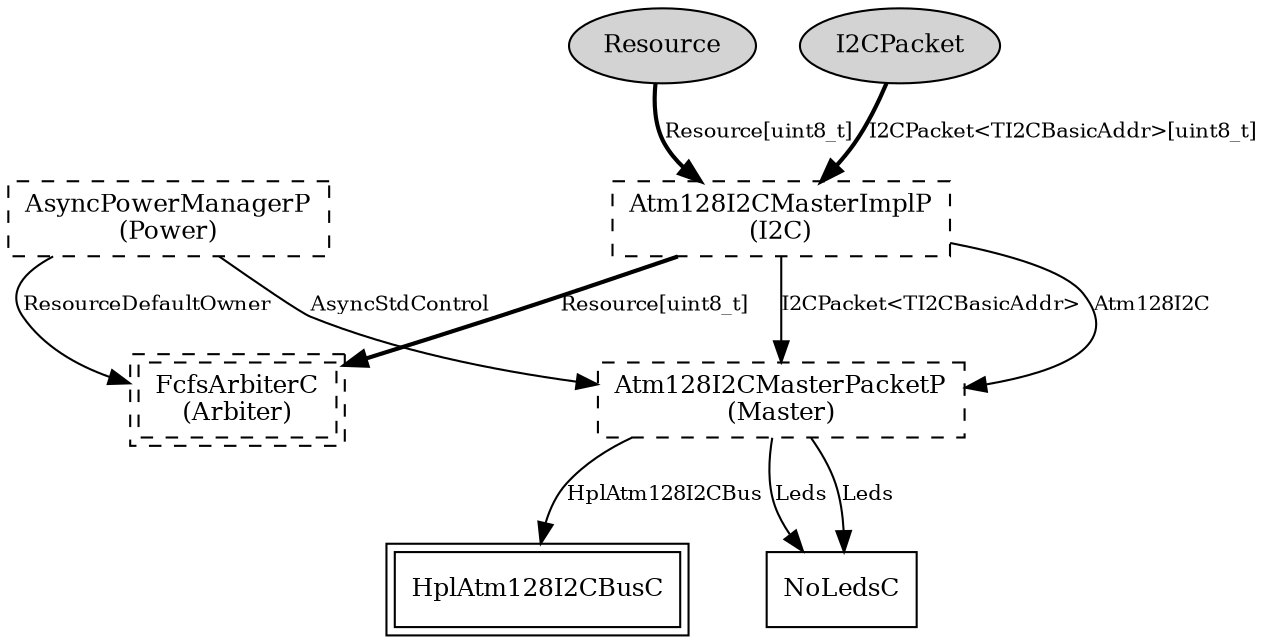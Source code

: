 digraph "tos.chips.atm128.i2c.Atm128I2CMasterP" {
  n0x40de5260 [shape=ellipse, style=filled, label="Resource", fontsize=12];
  "Atm128I2CMasterP.I2C" [fontsize=12, shape=box, style=dashed, label="Atm128I2CMasterImplP\n(I2C)", URL="../chtml/tos.chips.atm128.i2c.Atm128I2CMasterImplP.html"];
  n0x40de5d98 [shape=ellipse, style=filled, label="I2CPacket", fontsize=12];
  "Atm128I2CMasterP.I2C" [fontsize=12, shape=box, style=dashed, label="Atm128I2CMasterImplP\n(I2C)", URL="../chtml/tos.chips.atm128.i2c.Atm128I2CMasterImplP.html"];
  "Atm128I2CMasterP.I2C" [fontsize=12, shape=box, style=dashed, label="Atm128I2CMasterImplP\n(I2C)", URL="../chtml/tos.chips.atm128.i2c.Atm128I2CMasterImplP.html"];
  "Atm128I2CMasterP.Arbiter" [fontsize=12, shape=box,peripheries=2, style=dashed, label="FcfsArbiterC\n(Arbiter)", URL="../chtml/tos.system.FcfsArbiterC.html"];
  "Atm128I2CMasterP.I2C" [fontsize=12, shape=box, style=dashed, label="Atm128I2CMasterImplP\n(I2C)", URL="../chtml/tos.chips.atm128.i2c.Atm128I2CMasterImplP.html"];
  "Atm128I2CMasterP.Master" [fontsize=12, shape=box, style=dashed, label="Atm128I2CMasterPacketP\n(Master)", URL="../chtml/tos.chips.atm128.i2c.Atm128I2CMasterPacketP.html"];
  "Atm128I2CMasterP.I2C" [fontsize=12, shape=box, style=dashed, label="Atm128I2CMasterImplP\n(I2C)", URL="../chtml/tos.chips.atm128.i2c.Atm128I2CMasterImplP.html"];
  "Atm128I2CMasterP.Master" [fontsize=12, shape=box, style=dashed, label="Atm128I2CMasterPacketP\n(Master)", URL="../chtml/tos.chips.atm128.i2c.Atm128I2CMasterPacketP.html"];
  "Atm128I2CMasterP.Power" [fontsize=12, shape=box, style=dashed, label="AsyncPowerManagerP\n(Power)", URL="../chtml/tos.lib.power.AsyncPowerManagerP.html"];
  "Atm128I2CMasterP.Master" [fontsize=12, shape=box, style=dashed, label="Atm128I2CMasterPacketP\n(Master)", URL="../chtml/tos.chips.atm128.i2c.Atm128I2CMasterPacketP.html"];
  "Atm128I2CMasterP.Power" [fontsize=12, shape=box, style=dashed, label="AsyncPowerManagerP\n(Power)", URL="../chtml/tos.lib.power.AsyncPowerManagerP.html"];
  "Atm128I2CMasterP.Arbiter" [fontsize=12, shape=box,peripheries=2, style=dashed, label="FcfsArbiterC\n(Arbiter)", URL="../chtml/tos.system.FcfsArbiterC.html"];
  "Atm128I2CMasterP.Master" [fontsize=12, shape=box, style=dashed, label="Atm128I2CMasterPacketP\n(Master)", URL="../chtml/tos.chips.atm128.i2c.Atm128I2CMasterPacketP.html"];
  "HplAtm128I2CBusC" [fontsize=12, shape=box,peripheries=2, URL="../chtml/tos.chips.atm128rfa1.i2c.HplAtm128I2CBusC.html"];
  "Atm128I2CMasterP.Master" [fontsize=12, shape=box, style=dashed, label="Atm128I2CMasterPacketP\n(Master)", URL="../chtml/tos.chips.atm128.i2c.Atm128I2CMasterPacketP.html"];
  "NoLedsC" [fontsize=12, shape=box, URL="../chtml/tos.platforms.ucmini.NoLedsC.html"];
  "Atm128I2CMasterP.Master" [fontsize=12, shape=box, style=dashed, label="Atm128I2CMasterPacketP\n(Master)", URL="../chtml/tos.chips.atm128.i2c.Atm128I2CMasterPacketP.html"];
  "n0x40de5260" -> "Atm128I2CMasterP.I2C" [label="Resource[uint8_t]", style=bold, URL="../ihtml/tos.interfaces.Resource.html", fontsize=10];
  "n0x40de5d98" -> "Atm128I2CMasterP.I2C" [label="I2CPacket<TI2CBasicAddr>[uint8_t]", style=bold, URL="../ihtml/tos.interfaces.I2CPacket.html", fontsize=10];
  "Atm128I2CMasterP.I2C" -> "Atm128I2CMasterP.Arbiter" [label="Resource[uint8_t]", style=bold, URL="../ihtml/tos.interfaces.Resource.html", fontsize=10];
  "Atm128I2CMasterP.I2C" -> "Atm128I2CMasterP.Master" [label="I2CPacket<TI2CBasicAddr>", URL="../ihtml/tos.interfaces.I2CPacket.html", fontsize=10];
  "Atm128I2CMasterP.I2C" -> "Atm128I2CMasterP.Master" [label="Atm128I2C", URL="../ihtml/tos.chips.atm128.i2c.Atm128I2C.html", fontsize=10];
  "Atm128I2CMasterP.Power" -> "Atm128I2CMasterP.Master" [label="AsyncStdControl", URL="../ihtml/tos.interfaces.AsyncStdControl.html", fontsize=10];
  "Atm128I2CMasterP.Power" -> "Atm128I2CMasterP.Arbiter" [label="ResourceDefaultOwner", URL="../ihtml/tos.interfaces.ResourceDefaultOwner.html", fontsize=10];
  "Atm128I2CMasterP.Master" -> "HplAtm128I2CBusC" [label="HplAtm128I2CBus", URL="../ihtml/tos.chips.atm128.i2c.HplAtm128I2CBus.html", fontsize=10];
  "Atm128I2CMasterP.Master" -> "NoLedsC" [label="Leds", URL="../ihtml/tos.platforms.ucmini.Leds.html", fontsize=10];
  "Atm128I2CMasterP.Master" -> "NoLedsC" [label="Leds", URL="../ihtml/tos.platforms.ucmini.Leds.html", fontsize=10];
}
